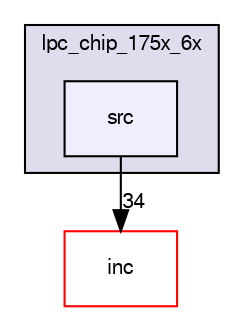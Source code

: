 digraph "src" {
  compound=true
  node [ fontsize="10", fontname="FreeSans"];
  edge [ labelfontsize="10", labelfontname="FreeSans"];
  subgraph clusterdir_8087890dbc618c524e550df49f6346f0 {
    graph [ bgcolor="#ddddee", pencolor="black", label="lpc_chip_175x_6x" fontname="FreeSans", fontsize="10", URL="dir_8087890dbc618c524e550df49f6346f0.html"]
  dir_d48f304aa5601f3be78904403669c658 [shape=box, label="src", style="filled", fillcolor="#eeeeff", pencolor="black", URL="dir_d48f304aa5601f3be78904403669c658.html"];
  }
  dir_bb7bb41be3e87389b858ebf2fa4cac24 [shape=box label="inc" fillcolor="white" style="filled" color="red" URL="dir_bb7bb41be3e87389b858ebf2fa4cac24.html"];
  dir_d48f304aa5601f3be78904403669c658->dir_bb7bb41be3e87389b858ebf2fa4cac24 [headlabel="34", labeldistance=1.5 headhref="dir_000001_000002.html"];
}
